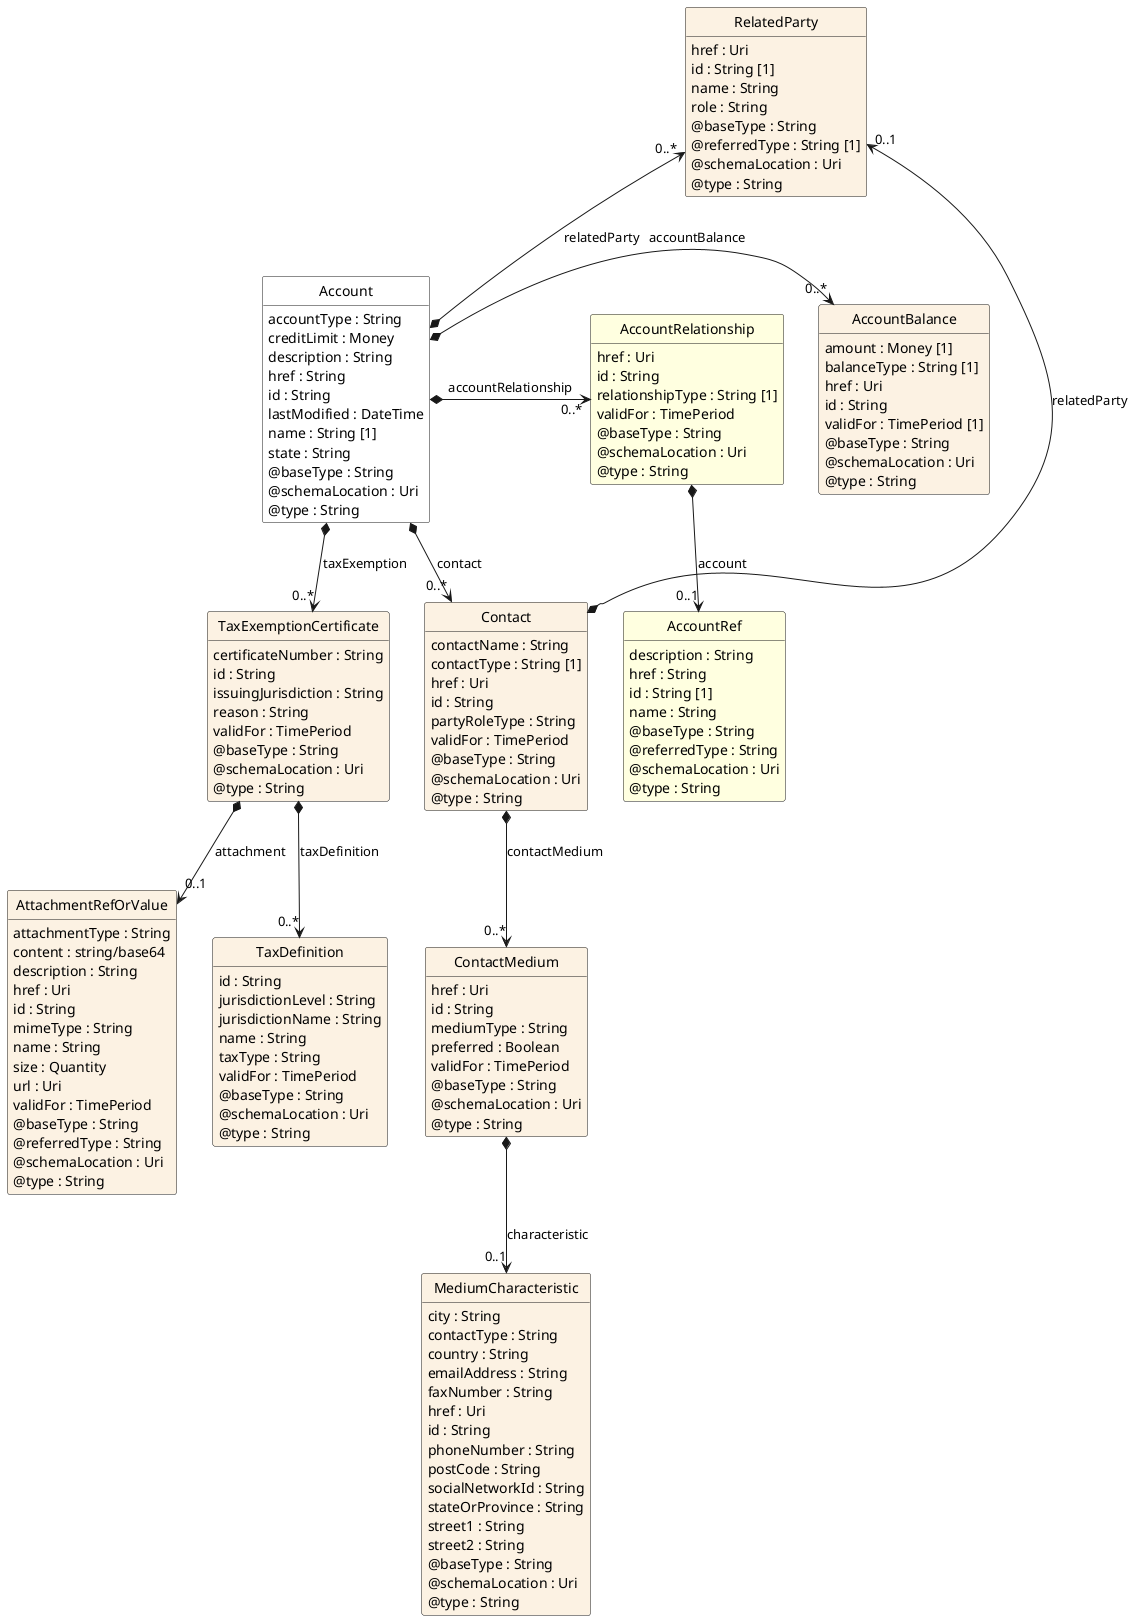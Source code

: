 @startuml
hide circle
hide methods
hide stereotype
show <<Enumeration>> stereotype
skinparam class {
   BackgroundColor<<Enumeration>> #E6F5F7
   BackgroundColor<<Ref>> #FFFFE0
   BackgroundColor<<Pivot>> #FFFFFFF
   BackgroundColor<<SimpleType>> #E2F0DA
   BackgroundColor #FCF2E3
}

class Account <<Pivot>> {
    accountType : String
    creditLimit : Money
    description : String
    href : String
    id : String
    lastModified : DateTime
    name : String [1]
    state : String
    @baseType : String
    @schemaLocation : Uri
    @type : String
}

class AccountRelationship  <<Ref>> {
    href : Uri
    id : String
    relationshipType : String [1]
    validFor : TimePeriod
    @baseType : String
    @schemaLocation : Uri
    @type : String
}

class AccountRef  <<Ref>> {
    description : String
    href : String
    id : String [1]
    name : String
    @baseType : String
    @referredType : String
    @schemaLocation : Uri
    @type : String
}

class RelatedParty  {
    href : Uri
    id : String [1]
    name : String
    role : String
    @baseType : String
    @referredType : String [1]
    @schemaLocation : Uri
    @type : String
}

class TaxExemptionCertificate  {
    certificateNumber : String
    id : String
    issuingJurisdiction : String
    reason : String
    validFor : TimePeriod
    @baseType : String
    @schemaLocation : Uri
    @type : String
}

class TaxDefinition  {
    id : String
    jurisdictionLevel : String
    jurisdictionName : String
    name : String
    taxType : String
    validFor : TimePeriod
    @baseType : String
    @schemaLocation : Uri
    @type : String
}

class AttachmentRefOrValue  {
    attachmentType : String
    content : string/base64
    description : String
    href : Uri
    id : String
    mimeType : String
    name : String
    size : Quantity
    url : Uri
    validFor : TimePeriod
    @baseType : String
    @referredType : String
    @schemaLocation : Uri
    @type : String
}

class Contact  {
    contactName : String
    contactType : String [1]
    href : Uri
    id : String
    partyRoleType : String
    validFor : TimePeriod
    @baseType : String
    @schemaLocation : Uri
    @type : String
}

class ContactMedium  {
    href : Uri
    id : String
    mediumType : String
    preferred : Boolean
    validFor : TimePeriod
    @baseType : String
    @schemaLocation : Uri
    @type : String
}

class MediumCharacteristic  {
    city : String
    contactType : String
    country : String
    emailAddress : String
    faxNumber : String
    href : Uri
    id : String
    phoneNumber : String
    postCode : String
    socialNetworkId : String
    stateOrProvince : String
    street1 : String
    street2 : String
    @baseType : String
    @schemaLocation : Uri
    @type : String
}

class AccountBalance  {
    amount : Money [1]
    balanceType : String [1]
    href : Uri
    id : String
    validFor : TimePeriod [1]
    @baseType : String
    @schemaLocation : Uri
    @type : String
}

RelatedParty "0..*" <--* Account : relatedParty

Account *-->  "0..*" Contact : contact

RelatedParty "0..1" <--* Contact : relatedParty

AccountBalance "0..*" <-left-* Account : accountBalance

Account *-right-> "0..*" AccountRelationship : accountRelationship

Account *-->  "0..*" TaxExemptionCertificate : taxExemption

TaxExemptionCertificate *-->  "0..*" TaxDefinition : taxDefinition

TaxExemptionCertificate *-->  "0..1" AttachmentRefOrValue : attachment

Contact *-->  "0..*" ContactMedium : contactMedium

AccountRelationship *-->  "0..1" AccountRef : account

ContactMedium *-->  "0..1" MediumCharacteristic : characteristic

@enduml
